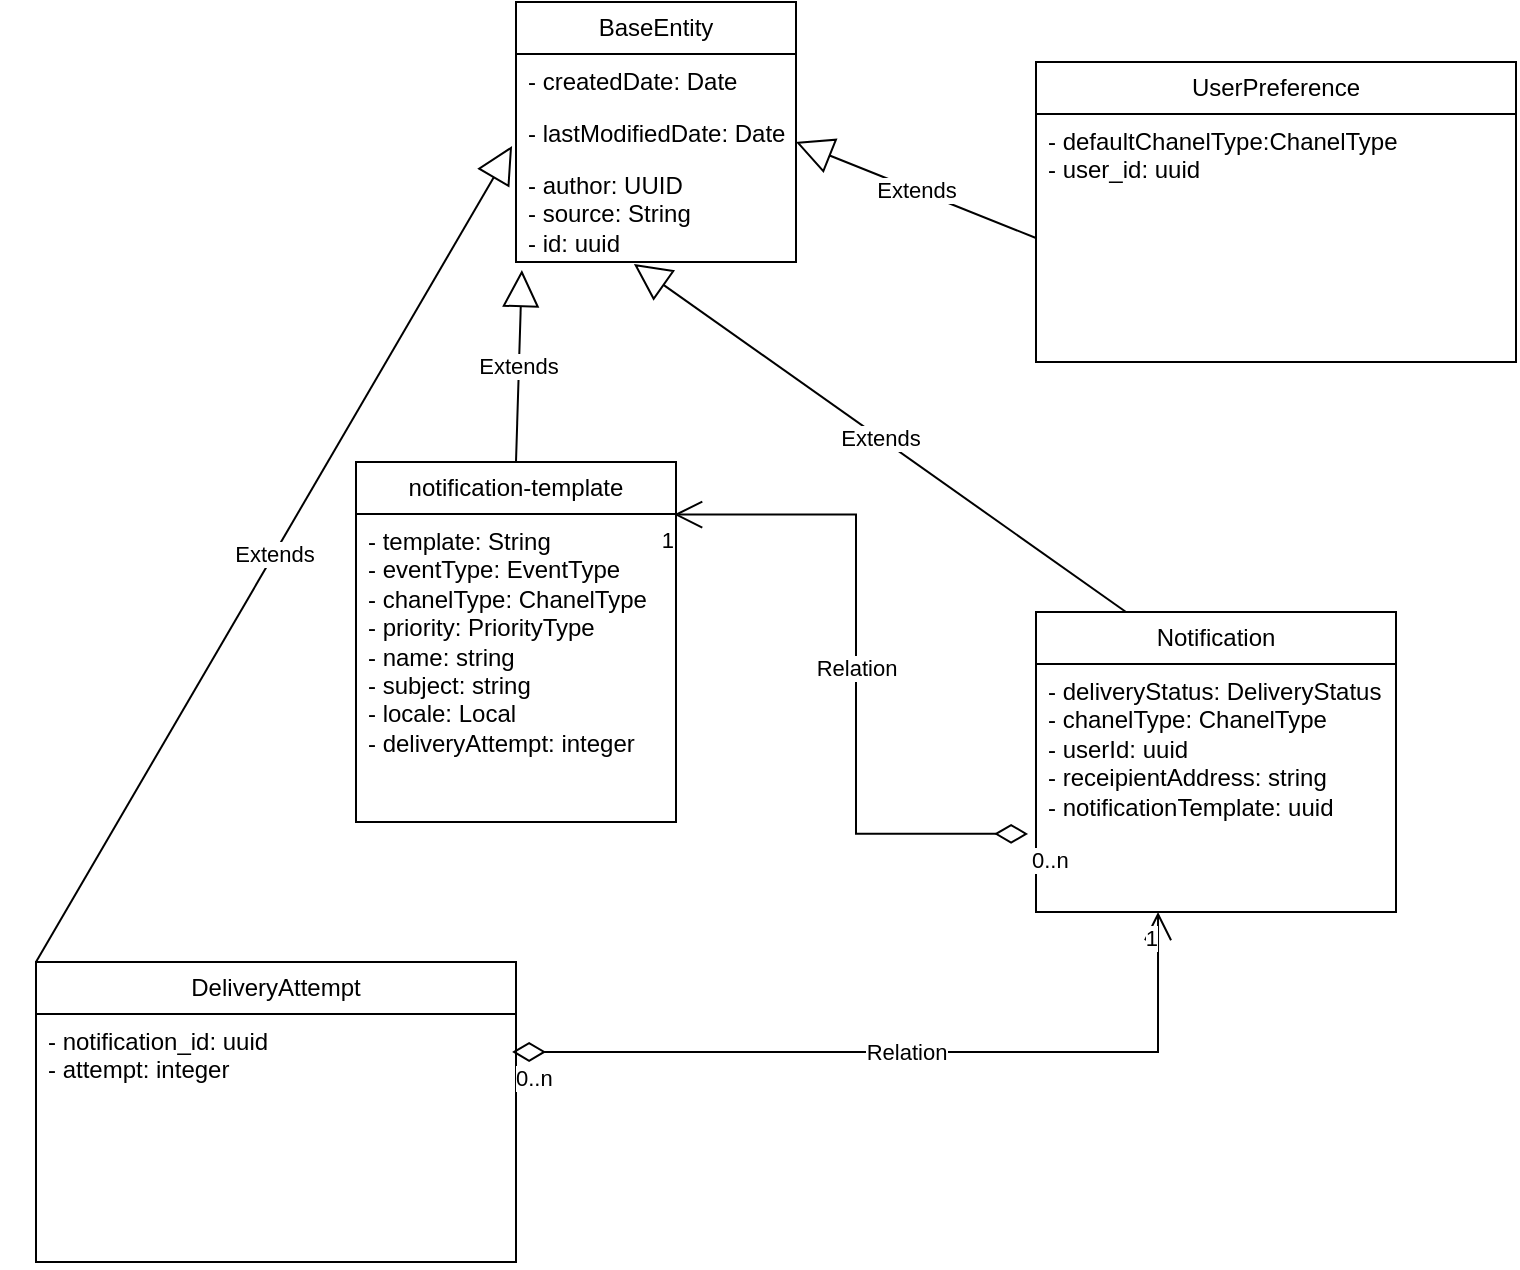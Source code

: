 <mxfile version="28.1.2">
  <diagram name="Page-1" id="FM5_6ndwu_eyJgihSKyM">
    <mxGraphModel dx="1018" dy="777" grid="1" gridSize="10" guides="1" tooltips="1" connect="1" arrows="1" fold="1" page="1" pageScale="1" pageWidth="850" pageHeight="1100" math="0" shadow="0">
      <root>
        <mxCell id="0" />
        <mxCell id="1" parent="0" />
        <mxCell id="JJF9kt-JCM5XZGYSzugZ-1" value="notification-template" style="swimlane;fontStyle=0;childLayout=stackLayout;horizontal=1;startSize=26;fillColor=none;horizontalStack=0;resizeParent=1;resizeParentMax=0;resizeLast=0;collapsible=1;marginBottom=0;whiteSpace=wrap;html=1;" vertex="1" parent="1">
          <mxGeometry x="240" y="400" width="160" height="180" as="geometry" />
        </mxCell>
        <mxCell id="JJF9kt-JCM5XZGYSzugZ-2" value="- template: String&lt;div&gt;- eventType: EventType&lt;/div&gt;&lt;div&gt;- chanelType: ChanelType&lt;/div&gt;&lt;div&gt;- priority: PriorityType&lt;/div&gt;&lt;div&gt;- name: string&lt;/div&gt;&lt;div&gt;- subject: string&lt;/div&gt;&lt;div&gt;- locale: Local&lt;/div&gt;&lt;div&gt;- deliveryAttempt: integer&lt;/div&gt;" style="text;strokeColor=none;fillColor=none;align=left;verticalAlign=top;spacingLeft=4;spacingRight=4;overflow=hidden;rotatable=0;points=[[0,0.5],[1,0.5]];portConstraint=eastwest;whiteSpace=wrap;html=1;" vertex="1" parent="JJF9kt-JCM5XZGYSzugZ-1">
          <mxGeometry y="26" width="160" height="154" as="geometry" />
        </mxCell>
        <mxCell id="JJF9kt-JCM5XZGYSzugZ-6" value="BaseEntity" style="swimlane;fontStyle=0;childLayout=stackLayout;horizontal=1;startSize=26;fillColor=none;horizontalStack=0;resizeParent=1;resizeParentMax=0;resizeLast=0;collapsible=1;marginBottom=0;whiteSpace=wrap;html=1;" vertex="1" parent="1">
          <mxGeometry x="320" y="170" width="140" height="130" as="geometry" />
        </mxCell>
        <mxCell id="JJF9kt-JCM5XZGYSzugZ-7" value="- createdDate: Date&lt;span style=&quot;white-space: pre;&quot;&gt;&#x9;&lt;/span&gt;" style="text;strokeColor=none;fillColor=none;align=left;verticalAlign=top;spacingLeft=4;spacingRight=4;overflow=hidden;rotatable=0;points=[[0,0.5],[1,0.5]];portConstraint=eastwest;whiteSpace=wrap;html=1;" vertex="1" parent="JJF9kt-JCM5XZGYSzugZ-6">
          <mxGeometry y="26" width="140" height="26" as="geometry" />
        </mxCell>
        <mxCell id="JJF9kt-JCM5XZGYSzugZ-8" value="- lastModifiedDate: Date" style="text;strokeColor=none;fillColor=none;align=left;verticalAlign=top;spacingLeft=4;spacingRight=4;overflow=hidden;rotatable=0;points=[[0,0.5],[1,0.5]];portConstraint=eastwest;whiteSpace=wrap;html=1;" vertex="1" parent="JJF9kt-JCM5XZGYSzugZ-6">
          <mxGeometry y="52" width="140" height="26" as="geometry" />
        </mxCell>
        <mxCell id="JJF9kt-JCM5XZGYSzugZ-9" value="- author: UUID&lt;div&gt;- source: String&lt;/div&gt;&lt;div&gt;- id: uuid&lt;/div&gt;" style="text;strokeColor=none;fillColor=none;align=left;verticalAlign=top;spacingLeft=4;spacingRight=4;overflow=hidden;rotatable=0;points=[[0,0.5],[1,0.5]];portConstraint=eastwest;whiteSpace=wrap;html=1;" vertex="1" parent="JJF9kt-JCM5XZGYSzugZ-6">
          <mxGeometry y="78" width="140" height="52" as="geometry" />
        </mxCell>
        <mxCell id="JJF9kt-JCM5XZGYSzugZ-11" value="Extends" style="endArrow=block;endSize=16;endFill=0;html=1;rounded=0;entryX=0.021;entryY=1.077;entryDx=0;entryDy=0;entryPerimeter=0;exitX=0.5;exitY=0;exitDx=0;exitDy=0;" edge="1" parent="1" source="JJF9kt-JCM5XZGYSzugZ-1" target="JJF9kt-JCM5XZGYSzugZ-9">
          <mxGeometry width="160" relative="1" as="geometry">
            <mxPoint x="350" y="400" as="sourcePoint" />
            <mxPoint x="510" y="400" as="targetPoint" />
          </mxGeometry>
        </mxCell>
        <mxCell id="JJF9kt-JCM5XZGYSzugZ-12" value="Notification" style="swimlane;fontStyle=0;childLayout=stackLayout;horizontal=1;startSize=26;fillColor=none;horizontalStack=0;resizeParent=1;resizeParentMax=0;resizeLast=0;collapsible=1;marginBottom=0;whiteSpace=wrap;html=1;" vertex="1" parent="1">
          <mxGeometry x="580" y="475" width="180" height="150" as="geometry" />
        </mxCell>
        <mxCell id="JJF9kt-JCM5XZGYSzugZ-13" value="- deliveryStatus: DeliveryStatus&lt;div&gt;- chanelType:&amp;nbsp;&lt;span style=&quot;background-color: transparent; color: light-dark(rgb(0, 0, 0), rgb(255, 255, 255));&quot;&gt;ChanelType&lt;/span&gt;&lt;/div&gt;&lt;div&gt;- userId: uuid&lt;/div&gt;&lt;div&gt;- receipientAddress: string&lt;/div&gt;&lt;div&gt;- notificationTemplate: uuid&lt;/div&gt;" style="text;strokeColor=none;fillColor=none;align=left;verticalAlign=top;spacingLeft=4;spacingRight=4;overflow=hidden;rotatable=0;points=[[0,0.5],[1,0.5]];portConstraint=eastwest;whiteSpace=wrap;html=1;" vertex="1" parent="JJF9kt-JCM5XZGYSzugZ-12">
          <mxGeometry y="26" width="180" height="124" as="geometry" />
        </mxCell>
        <mxCell id="JJF9kt-JCM5XZGYSzugZ-16" value="Extends" style="endArrow=block;endSize=16;endFill=0;html=1;rounded=0;entryX=0.421;entryY=1.019;entryDx=0;entryDy=0;entryPerimeter=0;exitX=0.25;exitY=0;exitDx=0;exitDy=0;" edge="1" parent="1" source="JJF9kt-JCM5XZGYSzugZ-12" target="JJF9kt-JCM5XZGYSzugZ-9">
          <mxGeometry width="160" relative="1" as="geometry">
            <mxPoint x="410" y="390" as="sourcePoint" />
            <mxPoint x="393" y="290" as="targetPoint" />
          </mxGeometry>
        </mxCell>
        <mxCell id="JJF9kt-JCM5XZGYSzugZ-17" value="Relation" style="endArrow=open;html=1;endSize=12;startArrow=diamondThin;startSize=14;startFill=0;edgeStyle=orthogonalEdgeStyle;rounded=0;exitX=-0.022;exitY=0.685;exitDx=0;exitDy=0;exitPerimeter=0;entryX=0.994;entryY=0.146;entryDx=0;entryDy=0;entryPerimeter=0;" edge="1" parent="1" source="JJF9kt-JCM5XZGYSzugZ-13" target="JJF9kt-JCM5XZGYSzugZ-1">
          <mxGeometry relative="1" as="geometry">
            <mxPoint x="350" y="340" as="sourcePoint" />
            <mxPoint x="510" y="340" as="targetPoint" />
          </mxGeometry>
        </mxCell>
        <mxCell id="JJF9kt-JCM5XZGYSzugZ-18" value="0..n" style="edgeLabel;resizable=0;html=1;align=left;verticalAlign=top;" connectable="0" vertex="1" parent="JJF9kt-JCM5XZGYSzugZ-17">
          <mxGeometry x="-1" relative="1" as="geometry" />
        </mxCell>
        <mxCell id="JJF9kt-JCM5XZGYSzugZ-19" value="1" style="edgeLabel;resizable=0;html=1;align=right;verticalAlign=top;" connectable="0" vertex="1" parent="JJF9kt-JCM5XZGYSzugZ-17">
          <mxGeometry x="1" relative="1" as="geometry" />
        </mxCell>
        <mxCell id="JJF9kt-JCM5XZGYSzugZ-20" value="UserPreference" style="swimlane;fontStyle=0;childLayout=stackLayout;horizontal=1;startSize=26;fillColor=none;horizontalStack=0;resizeParent=1;resizeParentMax=0;resizeLast=0;collapsible=1;marginBottom=0;whiteSpace=wrap;html=1;" vertex="1" parent="1">
          <mxGeometry x="580" y="200" width="240" height="150" as="geometry" />
        </mxCell>
        <mxCell id="JJF9kt-JCM5XZGYSzugZ-21" value="- defaultChanelType:ChanelType&lt;div&gt;- user_id: uuid&lt;br&gt;&lt;/div&gt;" style="text;strokeColor=none;fillColor=none;align=left;verticalAlign=top;spacingLeft=4;spacingRight=4;overflow=hidden;rotatable=0;points=[[0,0.5],[1,0.5]];portConstraint=eastwest;whiteSpace=wrap;html=1;" vertex="1" parent="JJF9kt-JCM5XZGYSzugZ-20">
          <mxGeometry y="26" width="240" height="124" as="geometry" />
        </mxCell>
        <mxCell id="JJF9kt-JCM5XZGYSzugZ-22" value="Extends" style="endArrow=block;endSize=16;endFill=0;html=1;rounded=0;entryX=0.421;entryY=1.019;entryDx=0;entryDy=0;entryPerimeter=0;exitX=0;exitY=0.5;exitDx=0;exitDy=0;" edge="1" parent="1" source="JJF9kt-JCM5XZGYSzugZ-21">
          <mxGeometry width="160" relative="1" as="geometry">
            <mxPoint x="616" y="339" as="sourcePoint" />
            <mxPoint x="460" y="240" as="targetPoint" />
          </mxGeometry>
        </mxCell>
        <mxCell id="JJF9kt-JCM5XZGYSzugZ-23" value="DeliveryAttempt" style="swimlane;fontStyle=0;childLayout=stackLayout;horizontal=1;startSize=26;fillColor=none;horizontalStack=0;resizeParent=1;resizeParentMax=0;resizeLast=0;collapsible=1;marginBottom=0;whiteSpace=wrap;html=1;" vertex="1" parent="1">
          <mxGeometry x="80" y="650" width="240" height="150" as="geometry" />
        </mxCell>
        <mxCell id="JJF9kt-JCM5XZGYSzugZ-24" value="&lt;div&gt;- notification_id: uuid&lt;/div&gt;&lt;div&gt;- attempt: integer&lt;/div&gt;" style="text;strokeColor=none;fillColor=none;align=left;verticalAlign=top;spacingLeft=4;spacingRight=4;overflow=hidden;rotatable=0;points=[[0,0.5],[1,0.5]];portConstraint=eastwest;whiteSpace=wrap;html=1;" vertex="1" parent="JJF9kt-JCM5XZGYSzugZ-23">
          <mxGeometry y="26" width="240" height="124" as="geometry" />
        </mxCell>
        <mxCell id="JJF9kt-JCM5XZGYSzugZ-25" value="Extends" style="endArrow=block;endSize=16;endFill=0;html=1;rounded=0;entryX=-0.014;entryY=0.769;entryDx=0;entryDy=0;entryPerimeter=0;exitX=0;exitY=0;exitDx=0;exitDy=0;" edge="1" parent="1" source="JJF9kt-JCM5XZGYSzugZ-23" target="JJF9kt-JCM5XZGYSzugZ-8">
          <mxGeometry width="160" relative="1" as="geometry">
            <mxPoint x="590" y="288" as="sourcePoint" />
            <mxPoint x="470" y="240" as="targetPoint" />
          </mxGeometry>
        </mxCell>
        <mxCell id="JJF9kt-JCM5XZGYSzugZ-26" value="Relation" style="endArrow=open;html=1;endSize=12;startArrow=diamondThin;startSize=14;startFill=0;edgeStyle=orthogonalEdgeStyle;rounded=0;exitX=0.992;exitY=0.153;exitDx=0;exitDy=0;entryX=0.339;entryY=1;entryDx=0;entryDy=0;entryPerimeter=0;exitPerimeter=0;" edge="1" parent="1" source="JJF9kt-JCM5XZGYSzugZ-24" target="JJF9kt-JCM5XZGYSzugZ-13">
          <mxGeometry relative="1" as="geometry">
            <mxPoint x="747" y="740" as="sourcePoint" />
            <mxPoint x="570" y="580" as="targetPoint" />
          </mxGeometry>
        </mxCell>
        <mxCell id="JJF9kt-JCM5XZGYSzugZ-27" value="0..n" style="edgeLabel;resizable=0;html=1;align=left;verticalAlign=top;" connectable="0" vertex="1" parent="JJF9kt-JCM5XZGYSzugZ-26">
          <mxGeometry x="-1" relative="1" as="geometry" />
        </mxCell>
        <mxCell id="JJF9kt-JCM5XZGYSzugZ-28" value="1" style="edgeLabel;resizable=0;html=1;align=right;verticalAlign=top;" connectable="0" vertex="1" parent="JJF9kt-JCM5XZGYSzugZ-26">
          <mxGeometry x="1" relative="1" as="geometry" />
        </mxCell>
      </root>
    </mxGraphModel>
  </diagram>
</mxfile>

